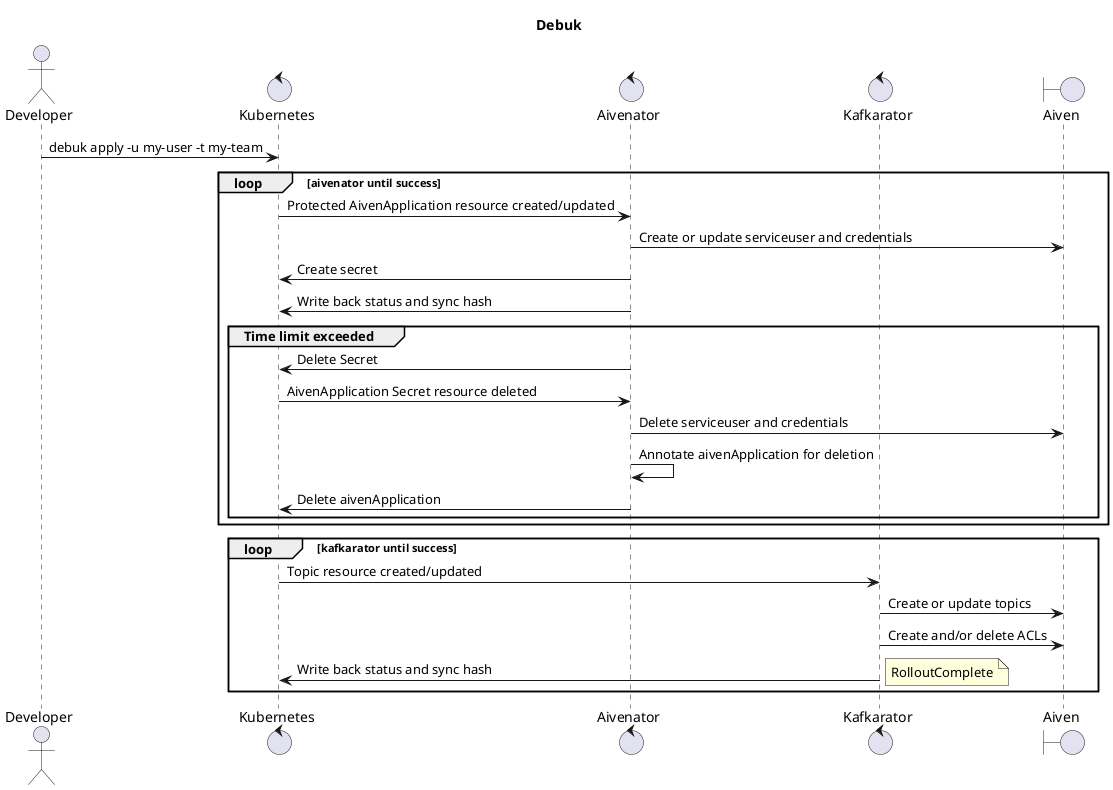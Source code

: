 @startuml
title Debuk

actor developer as "Developer"
control kubernetes as "Kubernetes"
control aivenator as "Aivenator"
control kafkarator as "Kafkarator"
boundary aiven as "Aiven"

developer -> kubernetes : debuk apply -u my-user -t my-team

loop aivenator until success
kubernetes -> aivenator : Protected AivenApplication resource created/updated
aivenator -> aiven : Create or update serviceuser and credentials
aivenator -> kubernetes : Create secret
aivenator -> kubernetes : Write back status and sync hash
group Time limit exceeded
aivenator -> kubernetes : Delete Secret
kubernetes -> aivenator : AivenApplication Secret resource deleted
aivenator -> aiven : Delete serviceuser and credentials
aivenator -> aivenator : Annotate aivenApplication for deletion
aivenator -> kubernetes : Delete aivenApplication
    end
end

loop kafkarator until success
kubernetes -> kafkarator : Topic resource created/updated
kafkarator -> aiven : Create or update topics
kafkarator -> aiven : Create and/or delete ACLs
kafkarator -> kubernetes : Write back status and sync hash
note right: RolloutComplete
end

@enduml